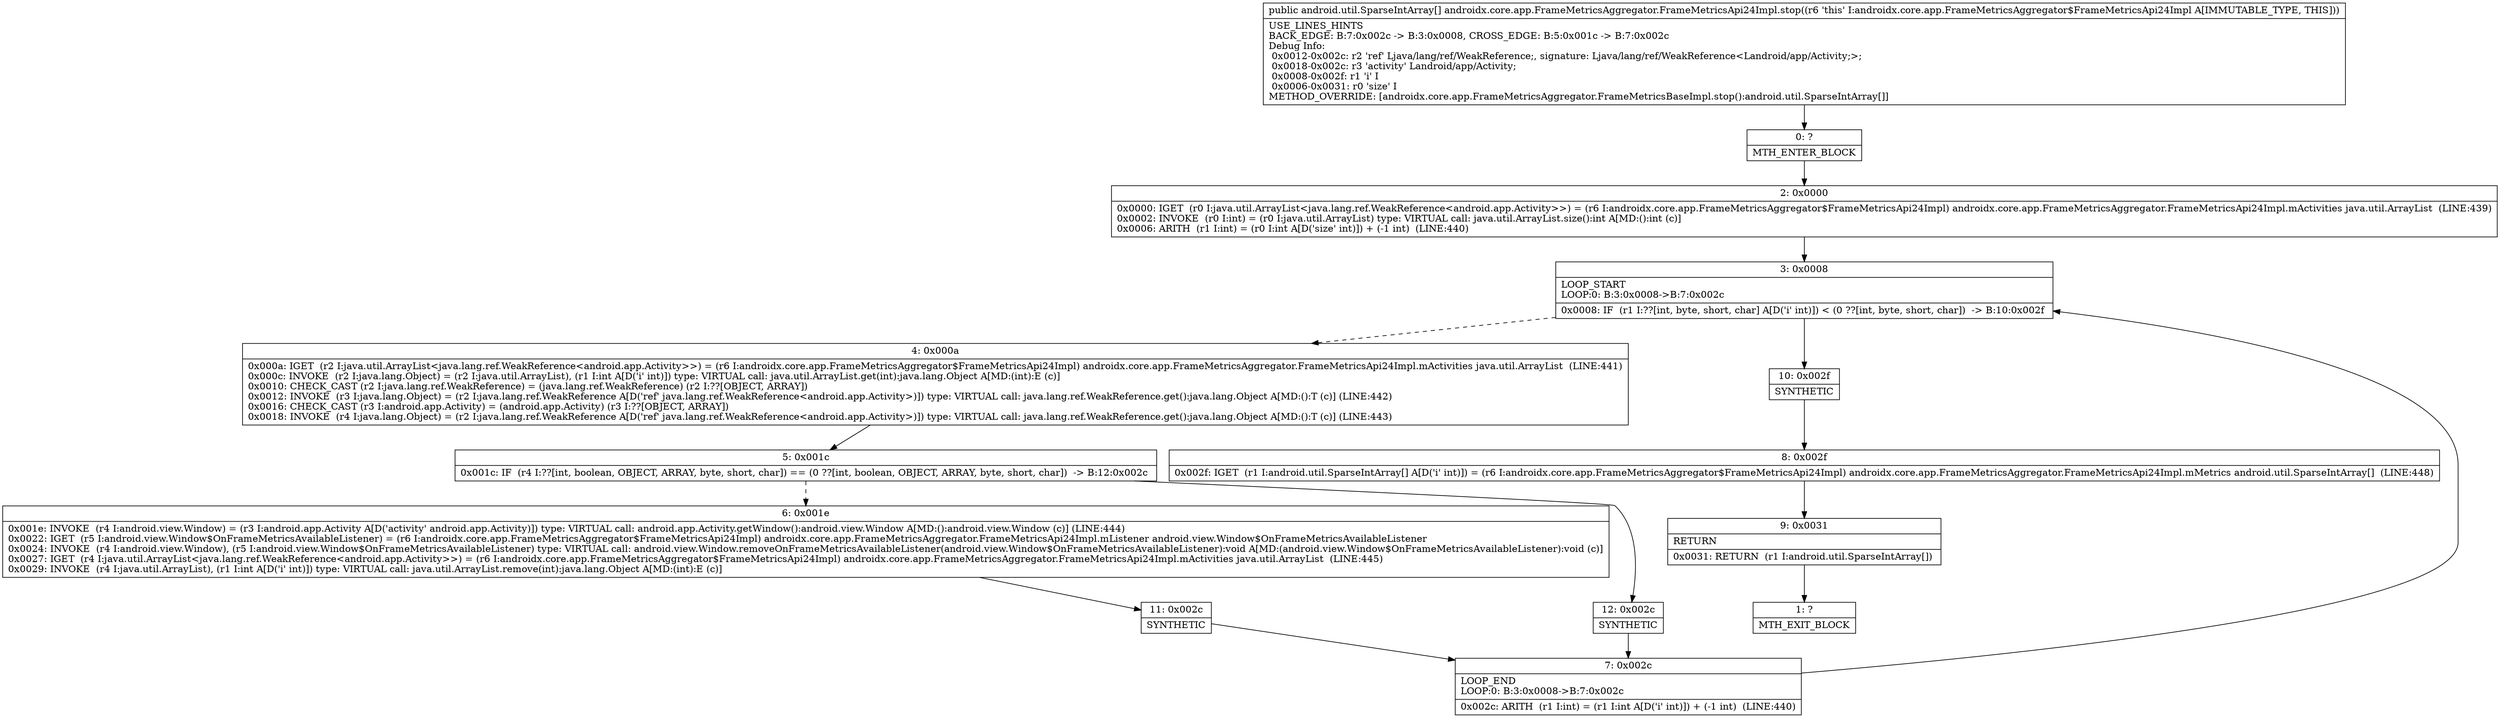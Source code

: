 digraph "CFG forandroidx.core.app.FrameMetricsAggregator.FrameMetricsApi24Impl.stop()[Landroid\/util\/SparseIntArray;" {
Node_0 [shape=record,label="{0\:\ ?|MTH_ENTER_BLOCK\l}"];
Node_2 [shape=record,label="{2\:\ 0x0000|0x0000: IGET  (r0 I:java.util.ArrayList\<java.lang.ref.WeakReference\<android.app.Activity\>\>) = (r6 I:androidx.core.app.FrameMetricsAggregator$FrameMetricsApi24Impl) androidx.core.app.FrameMetricsAggregator.FrameMetricsApi24Impl.mActivities java.util.ArrayList  (LINE:439)\l0x0002: INVOKE  (r0 I:int) = (r0 I:java.util.ArrayList) type: VIRTUAL call: java.util.ArrayList.size():int A[MD:():int (c)]\l0x0006: ARITH  (r1 I:int) = (r0 I:int A[D('size' int)]) + (\-1 int)  (LINE:440)\l}"];
Node_3 [shape=record,label="{3\:\ 0x0008|LOOP_START\lLOOP:0: B:3:0x0008\-\>B:7:0x002c\l|0x0008: IF  (r1 I:??[int, byte, short, char] A[D('i' int)]) \< (0 ??[int, byte, short, char])  \-\> B:10:0x002f \l}"];
Node_4 [shape=record,label="{4\:\ 0x000a|0x000a: IGET  (r2 I:java.util.ArrayList\<java.lang.ref.WeakReference\<android.app.Activity\>\>) = (r6 I:androidx.core.app.FrameMetricsAggregator$FrameMetricsApi24Impl) androidx.core.app.FrameMetricsAggregator.FrameMetricsApi24Impl.mActivities java.util.ArrayList  (LINE:441)\l0x000c: INVOKE  (r2 I:java.lang.Object) = (r2 I:java.util.ArrayList), (r1 I:int A[D('i' int)]) type: VIRTUAL call: java.util.ArrayList.get(int):java.lang.Object A[MD:(int):E (c)]\l0x0010: CHECK_CAST (r2 I:java.lang.ref.WeakReference) = (java.lang.ref.WeakReference) (r2 I:??[OBJECT, ARRAY]) \l0x0012: INVOKE  (r3 I:java.lang.Object) = (r2 I:java.lang.ref.WeakReference A[D('ref' java.lang.ref.WeakReference\<android.app.Activity\>)]) type: VIRTUAL call: java.lang.ref.WeakReference.get():java.lang.Object A[MD:():T (c)] (LINE:442)\l0x0016: CHECK_CAST (r3 I:android.app.Activity) = (android.app.Activity) (r3 I:??[OBJECT, ARRAY]) \l0x0018: INVOKE  (r4 I:java.lang.Object) = (r2 I:java.lang.ref.WeakReference A[D('ref' java.lang.ref.WeakReference\<android.app.Activity\>)]) type: VIRTUAL call: java.lang.ref.WeakReference.get():java.lang.Object A[MD:():T (c)] (LINE:443)\l}"];
Node_5 [shape=record,label="{5\:\ 0x001c|0x001c: IF  (r4 I:??[int, boolean, OBJECT, ARRAY, byte, short, char]) == (0 ??[int, boolean, OBJECT, ARRAY, byte, short, char])  \-\> B:12:0x002c \l}"];
Node_6 [shape=record,label="{6\:\ 0x001e|0x001e: INVOKE  (r4 I:android.view.Window) = (r3 I:android.app.Activity A[D('activity' android.app.Activity)]) type: VIRTUAL call: android.app.Activity.getWindow():android.view.Window A[MD:():android.view.Window (c)] (LINE:444)\l0x0022: IGET  (r5 I:android.view.Window$OnFrameMetricsAvailableListener) = (r6 I:androidx.core.app.FrameMetricsAggregator$FrameMetricsApi24Impl) androidx.core.app.FrameMetricsAggregator.FrameMetricsApi24Impl.mListener android.view.Window$OnFrameMetricsAvailableListener \l0x0024: INVOKE  (r4 I:android.view.Window), (r5 I:android.view.Window$OnFrameMetricsAvailableListener) type: VIRTUAL call: android.view.Window.removeOnFrameMetricsAvailableListener(android.view.Window$OnFrameMetricsAvailableListener):void A[MD:(android.view.Window$OnFrameMetricsAvailableListener):void (c)]\l0x0027: IGET  (r4 I:java.util.ArrayList\<java.lang.ref.WeakReference\<android.app.Activity\>\>) = (r6 I:androidx.core.app.FrameMetricsAggregator$FrameMetricsApi24Impl) androidx.core.app.FrameMetricsAggregator.FrameMetricsApi24Impl.mActivities java.util.ArrayList  (LINE:445)\l0x0029: INVOKE  (r4 I:java.util.ArrayList), (r1 I:int A[D('i' int)]) type: VIRTUAL call: java.util.ArrayList.remove(int):java.lang.Object A[MD:(int):E (c)]\l}"];
Node_11 [shape=record,label="{11\:\ 0x002c|SYNTHETIC\l}"];
Node_7 [shape=record,label="{7\:\ 0x002c|LOOP_END\lLOOP:0: B:3:0x0008\-\>B:7:0x002c\l|0x002c: ARITH  (r1 I:int) = (r1 I:int A[D('i' int)]) + (\-1 int)  (LINE:440)\l}"];
Node_12 [shape=record,label="{12\:\ 0x002c|SYNTHETIC\l}"];
Node_10 [shape=record,label="{10\:\ 0x002f|SYNTHETIC\l}"];
Node_8 [shape=record,label="{8\:\ 0x002f|0x002f: IGET  (r1 I:android.util.SparseIntArray[] A[D('i' int)]) = (r6 I:androidx.core.app.FrameMetricsAggregator$FrameMetricsApi24Impl) androidx.core.app.FrameMetricsAggregator.FrameMetricsApi24Impl.mMetrics android.util.SparseIntArray[]  (LINE:448)\l}"];
Node_9 [shape=record,label="{9\:\ 0x0031|RETURN\l|0x0031: RETURN  (r1 I:android.util.SparseIntArray[]) \l}"];
Node_1 [shape=record,label="{1\:\ ?|MTH_EXIT_BLOCK\l}"];
MethodNode[shape=record,label="{public android.util.SparseIntArray[] androidx.core.app.FrameMetricsAggregator.FrameMetricsApi24Impl.stop((r6 'this' I:androidx.core.app.FrameMetricsAggregator$FrameMetricsApi24Impl A[IMMUTABLE_TYPE, THIS]))  | USE_LINES_HINTS\lBACK_EDGE: B:7:0x002c \-\> B:3:0x0008, CROSS_EDGE: B:5:0x001c \-\> B:7:0x002c\lDebug Info:\l  0x0012\-0x002c: r2 'ref' Ljava\/lang\/ref\/WeakReference;, signature: Ljava\/lang\/ref\/WeakReference\<Landroid\/app\/Activity;\>;\l  0x0018\-0x002c: r3 'activity' Landroid\/app\/Activity;\l  0x0008\-0x002f: r1 'i' I\l  0x0006\-0x0031: r0 'size' I\lMETHOD_OVERRIDE: [androidx.core.app.FrameMetricsAggregator.FrameMetricsBaseImpl.stop():android.util.SparseIntArray[]]\l}"];
MethodNode -> Node_0;Node_0 -> Node_2;
Node_2 -> Node_3;
Node_3 -> Node_4[style=dashed];
Node_3 -> Node_10;
Node_4 -> Node_5;
Node_5 -> Node_6[style=dashed];
Node_5 -> Node_12;
Node_6 -> Node_11;
Node_11 -> Node_7;
Node_7 -> Node_3;
Node_12 -> Node_7;
Node_10 -> Node_8;
Node_8 -> Node_9;
Node_9 -> Node_1;
}

